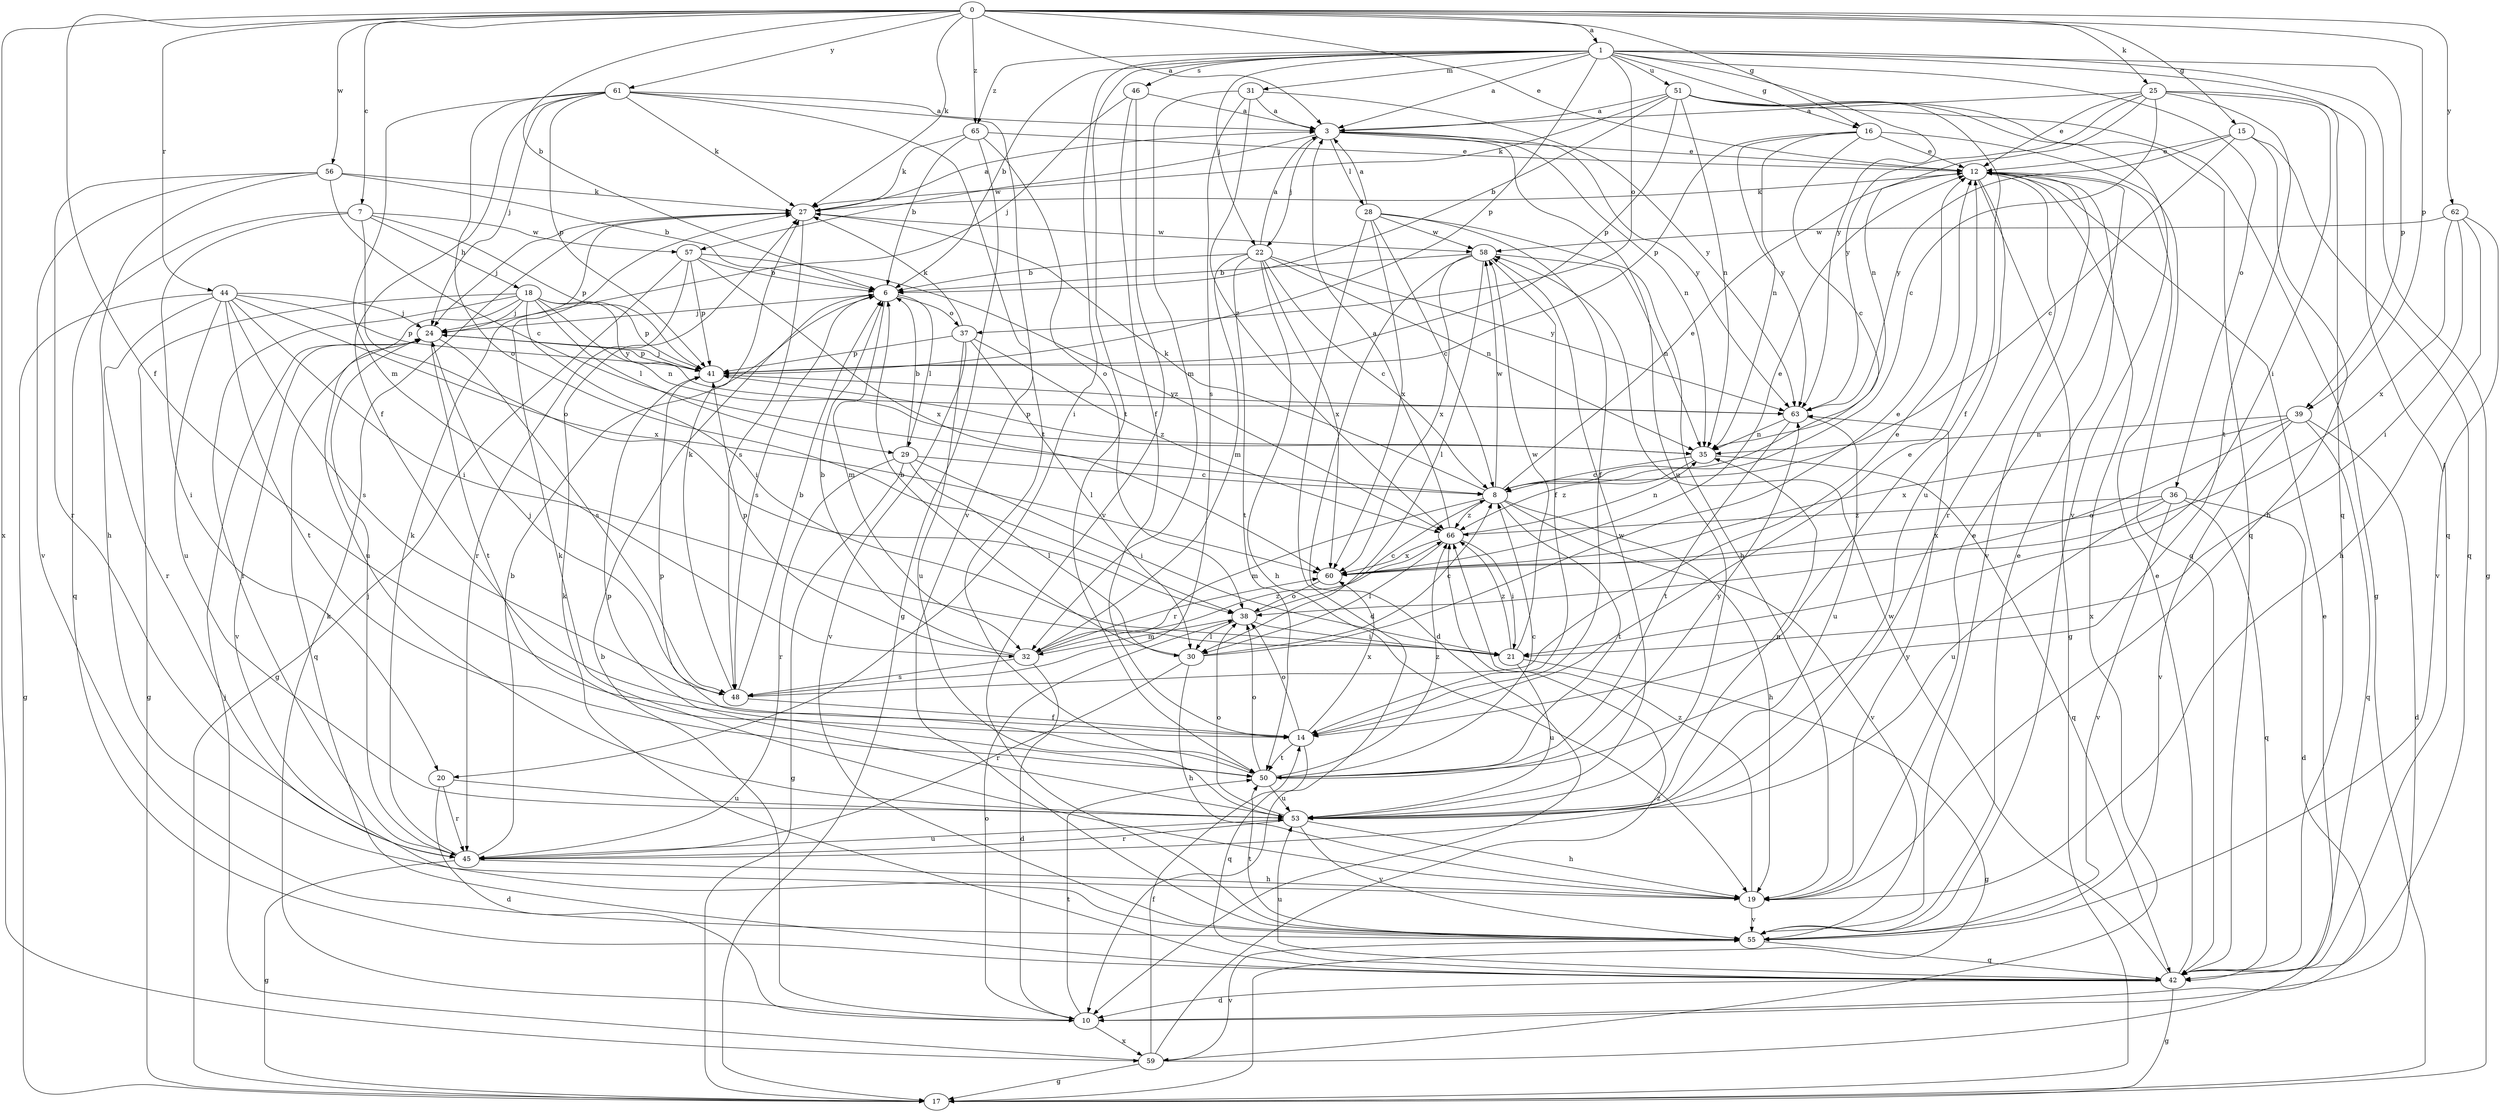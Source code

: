 strict digraph  {
0;
1;
3;
6;
7;
8;
10;
12;
14;
15;
16;
17;
18;
19;
20;
21;
22;
24;
25;
27;
28;
29;
30;
31;
32;
35;
36;
37;
38;
39;
41;
42;
44;
45;
46;
48;
50;
51;
53;
55;
56;
57;
58;
59;
60;
61;
62;
63;
65;
66;
0 -> 1  [label=a];
0 -> 3  [label=a];
0 -> 6  [label=b];
0 -> 7  [label=c];
0 -> 12  [label=e];
0 -> 14  [label=f];
0 -> 15  [label=g];
0 -> 16  [label=g];
0 -> 25  [label=k];
0 -> 27  [label=k];
0 -> 39  [label=p];
0 -> 44  [label=r];
0 -> 56  [label=w];
0 -> 59  [label=x];
0 -> 61  [label=y];
0 -> 62  [label=y];
0 -> 65  [label=z];
1 -> 3  [label=a];
1 -> 6  [label=b];
1 -> 16  [label=g];
1 -> 17  [label=g];
1 -> 20  [label=i];
1 -> 22  [label=j];
1 -> 31  [label=m];
1 -> 36  [label=o];
1 -> 37  [label=o];
1 -> 39  [label=p];
1 -> 41  [label=p];
1 -> 42  [label=q];
1 -> 46  [label=s];
1 -> 50  [label=t];
1 -> 51  [label=u];
1 -> 63  [label=y];
1 -> 65  [label=z];
3 -> 12  [label=e];
3 -> 22  [label=j];
3 -> 28  [label=l];
3 -> 35  [label=n];
3 -> 53  [label=u];
3 -> 57  [label=w];
3 -> 63  [label=y];
6 -> 24  [label=j];
6 -> 29  [label=l];
6 -> 32  [label=m];
6 -> 37  [label=o];
6 -> 48  [label=s];
7 -> 18  [label=h];
7 -> 20  [label=i];
7 -> 38  [label=o];
7 -> 41  [label=p];
7 -> 42  [label=q];
7 -> 57  [label=w];
8 -> 12  [label=e];
8 -> 19  [label=h];
8 -> 27  [label=k];
8 -> 32  [label=m];
8 -> 50  [label=t];
8 -> 55  [label=v];
8 -> 58  [label=w];
8 -> 66  [label=z];
10 -> 6  [label=b];
10 -> 27  [label=k];
10 -> 38  [label=o];
10 -> 50  [label=t];
10 -> 59  [label=x];
12 -> 17  [label=g];
12 -> 27  [label=k];
12 -> 45  [label=r];
12 -> 53  [label=u];
12 -> 55  [label=v];
12 -> 59  [label=x];
14 -> 12  [label=e];
14 -> 38  [label=o];
14 -> 42  [label=q];
14 -> 50  [label=t];
14 -> 60  [label=x];
15 -> 8  [label=c];
15 -> 12  [label=e];
15 -> 19  [label=h];
15 -> 42  [label=q];
15 -> 63  [label=y];
16 -> 8  [label=c];
16 -> 12  [label=e];
16 -> 35  [label=n];
16 -> 41  [label=p];
16 -> 42  [label=q];
16 -> 63  [label=y];
18 -> 17  [label=g];
18 -> 21  [label=i];
18 -> 24  [label=j];
18 -> 29  [label=l];
18 -> 35  [label=n];
18 -> 41  [label=p];
18 -> 45  [label=r];
18 -> 53  [label=u];
18 -> 63  [label=y];
19 -> 12  [label=e];
19 -> 27  [label=k];
19 -> 55  [label=v];
19 -> 63  [label=y];
19 -> 66  [label=z];
20 -> 10  [label=d];
20 -> 45  [label=r];
20 -> 53  [label=u];
21 -> 17  [label=g];
21 -> 53  [label=u];
21 -> 58  [label=w];
21 -> 66  [label=z];
22 -> 3  [label=a];
22 -> 6  [label=b];
22 -> 8  [label=c];
22 -> 19  [label=h];
22 -> 32  [label=m];
22 -> 35  [label=n];
22 -> 50  [label=t];
22 -> 60  [label=x];
22 -> 63  [label=y];
24 -> 41  [label=p];
24 -> 42  [label=q];
24 -> 48  [label=s];
24 -> 50  [label=t];
24 -> 55  [label=v];
25 -> 3  [label=a];
25 -> 8  [label=c];
25 -> 12  [label=e];
25 -> 21  [label=i];
25 -> 35  [label=n];
25 -> 42  [label=q];
25 -> 50  [label=t];
25 -> 63  [label=y];
27 -> 3  [label=a];
27 -> 24  [label=j];
27 -> 48  [label=s];
27 -> 58  [label=w];
28 -> 3  [label=a];
28 -> 8  [label=c];
28 -> 10  [label=d];
28 -> 14  [label=f];
28 -> 19  [label=h];
28 -> 58  [label=w];
28 -> 60  [label=x];
29 -> 6  [label=b];
29 -> 8  [label=c];
29 -> 17  [label=g];
29 -> 21  [label=i];
29 -> 30  [label=l];
29 -> 45  [label=r];
30 -> 6  [label=b];
30 -> 8  [label=c];
30 -> 12  [label=e];
30 -> 19  [label=h];
30 -> 45  [label=r];
31 -> 3  [label=a];
31 -> 32  [label=m];
31 -> 48  [label=s];
31 -> 63  [label=y];
31 -> 66  [label=z];
32 -> 6  [label=b];
32 -> 10  [label=d];
32 -> 41  [label=p];
32 -> 48  [label=s];
32 -> 60  [label=r];
32 -> 66  [label=z];
35 -> 8  [label=c];
35 -> 41  [label=p];
35 -> 42  [label=q];
35 -> 66  [label=z];
36 -> 10  [label=d];
36 -> 42  [label=q];
36 -> 53  [label=u];
36 -> 55  [label=v];
36 -> 60  [label=x];
36 -> 66  [label=z];
37 -> 27  [label=k];
37 -> 30  [label=l];
37 -> 41  [label=p];
37 -> 53  [label=u];
37 -> 55  [label=v];
37 -> 66  [label=z];
38 -> 8  [label=c];
38 -> 21  [label=i];
38 -> 30  [label=l];
38 -> 32  [label=m];
39 -> 10  [label=d];
39 -> 35  [label=n];
39 -> 38  [label=o];
39 -> 42  [label=q];
39 -> 55  [label=v];
39 -> 60  [label=x];
41 -> 24  [label=j];
41 -> 63  [label=y];
42 -> 10  [label=d];
42 -> 12  [label=e];
42 -> 17  [label=g];
42 -> 27  [label=k];
42 -> 53  [label=u];
42 -> 58  [label=w];
44 -> 17  [label=g];
44 -> 21  [label=i];
44 -> 24  [label=j];
44 -> 41  [label=p];
44 -> 45  [label=r];
44 -> 48  [label=s];
44 -> 50  [label=t];
44 -> 53  [label=u];
44 -> 60  [label=x];
45 -> 6  [label=b];
45 -> 17  [label=g];
45 -> 19  [label=h];
45 -> 24  [label=j];
45 -> 27  [label=k];
45 -> 53  [label=u];
46 -> 3  [label=a];
46 -> 14  [label=f];
46 -> 24  [label=j];
46 -> 55  [label=v];
48 -> 6  [label=b];
48 -> 12  [label=e];
48 -> 14  [label=f];
48 -> 24  [label=j];
48 -> 27  [label=k];
50 -> 8  [label=c];
50 -> 38  [label=o];
50 -> 41  [label=p];
50 -> 53  [label=u];
50 -> 63  [label=y];
50 -> 66  [label=z];
51 -> 3  [label=a];
51 -> 6  [label=b];
51 -> 14  [label=f];
51 -> 17  [label=g];
51 -> 27  [label=k];
51 -> 35  [label=n];
51 -> 41  [label=p];
51 -> 42  [label=q];
51 -> 55  [label=v];
53 -> 19  [label=h];
53 -> 35  [label=n];
53 -> 38  [label=o];
53 -> 41  [label=p];
53 -> 45  [label=r];
53 -> 55  [label=v];
53 -> 58  [label=w];
55 -> 12  [label=e];
55 -> 42  [label=q];
55 -> 50  [label=t];
56 -> 6  [label=b];
56 -> 8  [label=c];
56 -> 19  [label=h];
56 -> 27  [label=k];
56 -> 45  [label=r];
56 -> 55  [label=v];
57 -> 6  [label=b];
57 -> 17  [label=g];
57 -> 41  [label=p];
57 -> 45  [label=r];
57 -> 60  [label=x];
57 -> 66  [label=z];
58 -> 6  [label=b];
58 -> 10  [label=d];
58 -> 14  [label=f];
58 -> 30  [label=l];
58 -> 35  [label=n];
58 -> 60  [label=x];
59 -> 12  [label=e];
59 -> 14  [label=f];
59 -> 17  [label=g];
59 -> 24  [label=j];
59 -> 55  [label=v];
59 -> 66  [label=z];
60 -> 12  [label=e];
60 -> 38  [label=o];
61 -> 3  [label=a];
61 -> 14  [label=f];
61 -> 24  [label=j];
61 -> 27  [label=k];
61 -> 32  [label=m];
61 -> 38  [label=o];
61 -> 41  [label=p];
61 -> 50  [label=t];
61 -> 55  [label=v];
62 -> 19  [label=h];
62 -> 21  [label=i];
62 -> 55  [label=v];
62 -> 58  [label=w];
62 -> 60  [label=x];
63 -> 35  [label=n];
63 -> 50  [label=t];
63 -> 53  [label=u];
65 -> 6  [label=b];
65 -> 12  [label=e];
65 -> 17  [label=g];
65 -> 27  [label=k];
65 -> 38  [label=o];
66 -> 3  [label=a];
66 -> 21  [label=i];
66 -> 30  [label=l];
66 -> 35  [label=n];
66 -> 60  [label=x];
}
